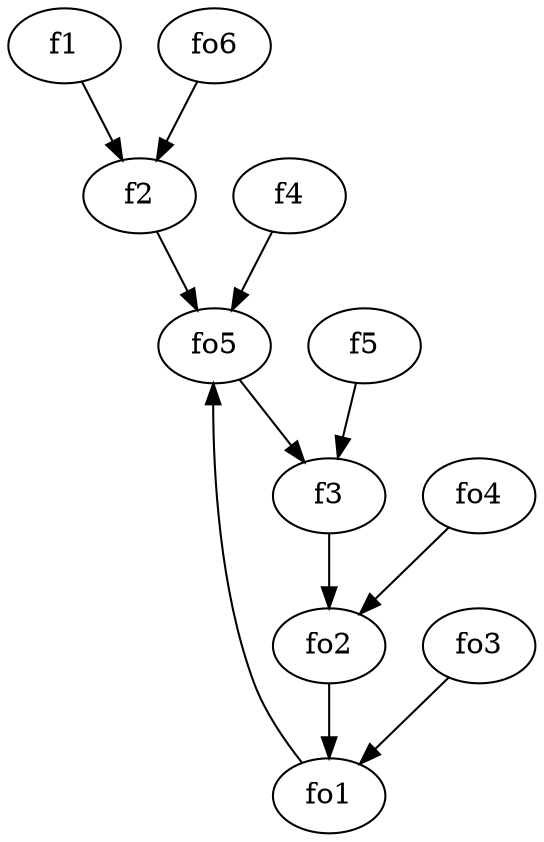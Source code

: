 strict digraph  {
f1;
f2;
f3;
f4;
f5;
fo1;
fo2;
fo3;
fo4;
fo5;
fo6;
f1 -> f2  [weight=2];
f2 -> fo5  [weight=2];
f3 -> fo2  [weight=2];
f4 -> fo5  [weight=2];
f5 -> f3  [weight=2];
fo1 -> fo5  [weight=2];
fo2 -> fo1  [weight=2];
fo3 -> fo1  [weight=2];
fo4 -> fo2  [weight=2];
fo5 -> f3  [weight=2];
fo6 -> f2  [weight=2];
}
